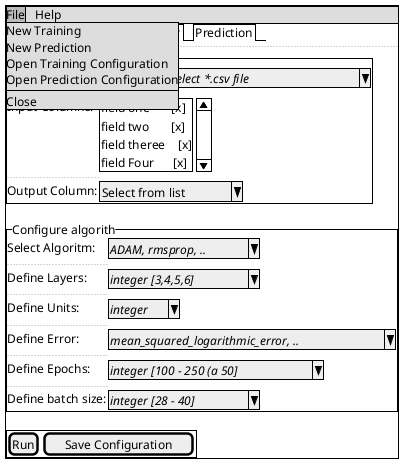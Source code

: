 @startsalt
{+
{* File | Help
 File | New Training |New Prediction| Open Training Configuration | |Open Prediction Configuration | - | Close }
    {/ <b>Trainer | Training | Predictor | Prediction }
    ..
    {^"Select traning data"
        Select File:    | ^<i>(file brovser) select *.csv file^
        ..
        Input Columns: | {SI
                            field one       [x]
                            field two       [x]
                            field theree    [x]
                            field Four      [x]
                         }
         ..
         Output Column: | ^Select from list^
    }
    {^"Configure algorith"
        Select Algoritm:    | ^<i>ADAM, rmsprop, ..^
        ..
        Define Layers:    | ^<i>integer [3,4,5,6]^
        ..
        Define Units:    | ^<i>integer^
        ..
        Define Error:    | ^<i>mean_squared_logarithmic_error, ..^
        ..
        Define Epochs:    | ^<i>integer [100 - 250 (a 50]^
        ..
        Define batch size:    | ^<i>integer [28 - 40]^
    }
    {^
        [Run] |
        [Save Configuration]
    }
}
@endsalt